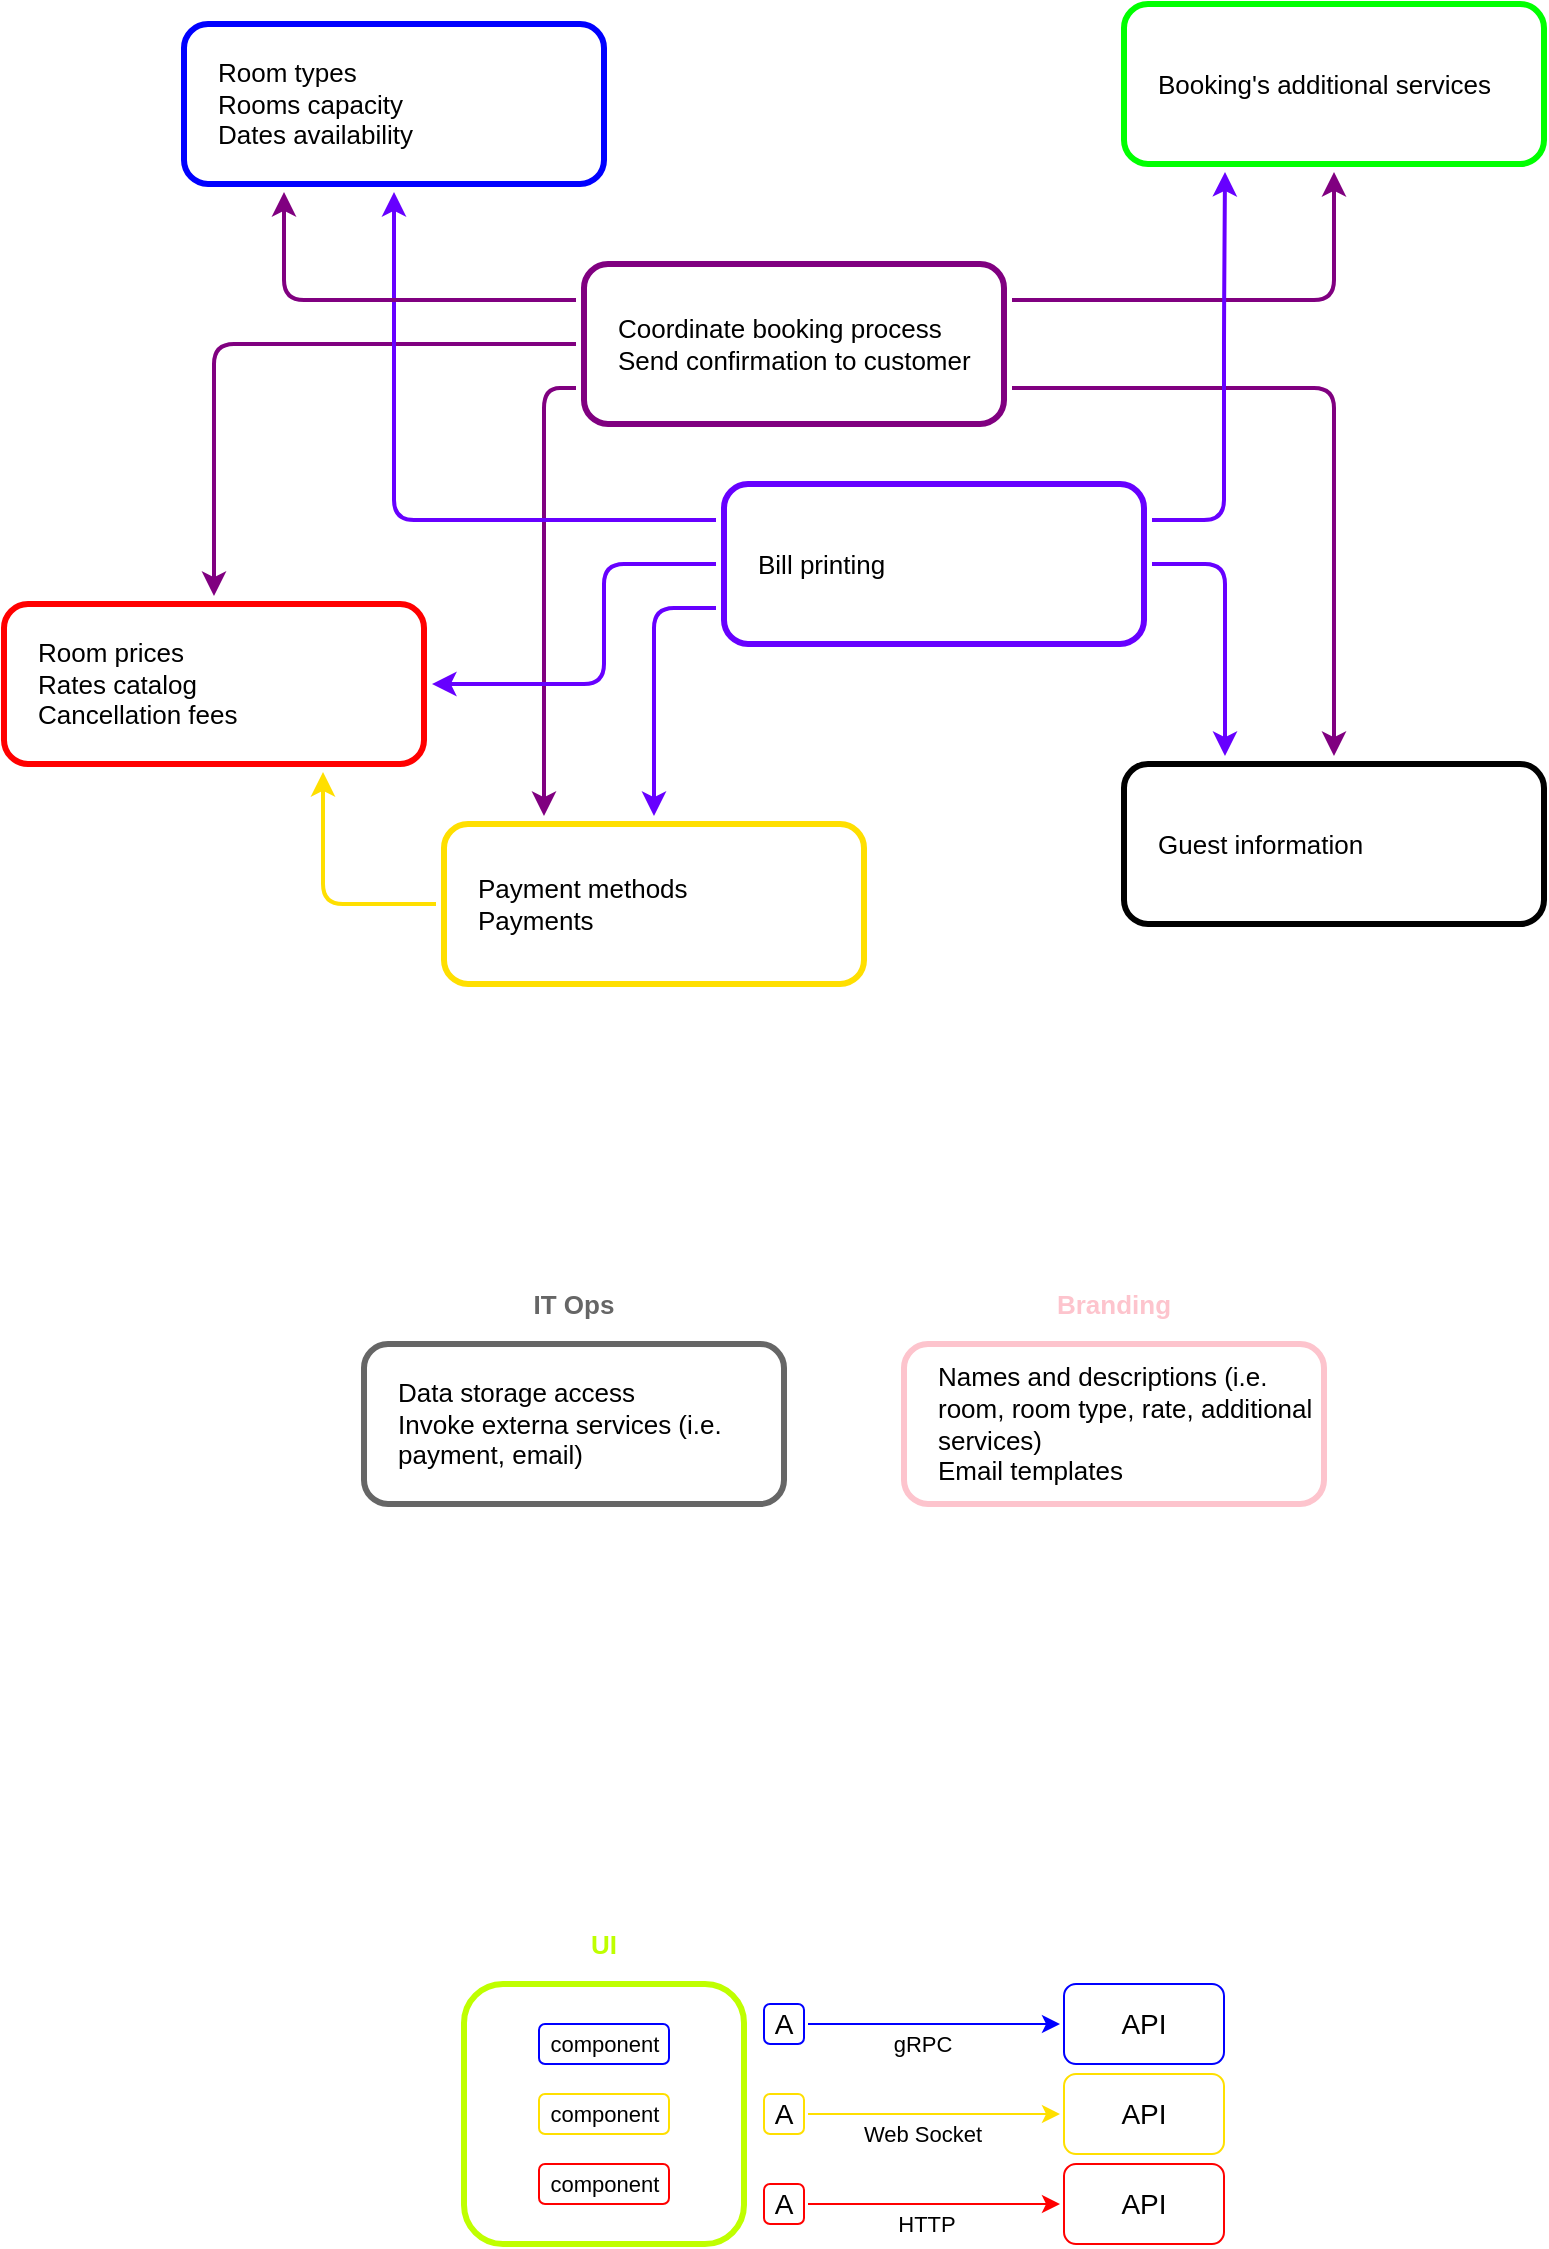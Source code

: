 <mxfile version="13.7.9" type="device"><diagram id="D5sMs5Xs-KDjQByw6ADN" name="Page-1"><mxGraphModel dx="395" dy="245" grid="1" gridSize="10" guides="1" tooltips="1" connect="1" arrows="1" fold="1" page="1" pageScale="1" pageWidth="1500" pageHeight="1500" math="0" shadow="0"><root><mxCell id="0"/><mxCell id="1" parent="0"/><mxCell id="2ofJspk67oG4tgx2JzBM-32" style="edgeStyle=orthogonalEdgeStyle;orthogonalLoop=1;jettySize=auto;html=1;exitX=1;exitY=0.25;exitDx=0;exitDy=0;strokeColor=#800080;fontSize=13;fontColor=#ffdf00;entryX=0.5;entryY=1;entryDx=0;entryDy=0;rounded=1;strokeWidth=2;" parent="1" source="2ofJspk67oG4tgx2JzBM-36" target="2ofJspk67oG4tgx2JzBM-39" edge="1"><mxGeometry relative="1" as="geometry"><mxPoint x="880" y="150" as="targetPoint"/><Array as="points"><mxPoint x="975" y="258"/></Array></mxGeometry></mxCell><mxCell id="2ofJspk67oG4tgx2JzBM-33" style="edgeStyle=orthogonalEdgeStyle;orthogonalLoop=1;jettySize=auto;html=1;entryX=0.5;entryY=0;entryDx=0;entryDy=0;fontSize=13;fontColor=#ffdf00;strokeColor=#800080;exitX=1;exitY=0.75;exitDx=0;exitDy=0;rounded=1;strokeWidth=2;" parent="1" source="2ofJspk67oG4tgx2JzBM-36" target="2ofJspk67oG4tgx2JzBM-38" edge="1"><mxGeometry relative="1" as="geometry"><mxPoint x="900" y="300" as="sourcePoint"/></mxGeometry></mxCell><mxCell id="2ofJspk67oG4tgx2JzBM-34" style="edgeStyle=orthogonalEdgeStyle;orthogonalLoop=1;jettySize=auto;html=1;exitX=0;exitY=0.5;exitDx=0;exitDy=0;fontSize=13;fontColor=#ffdf00;strokeColor=#800080;entryX=0.5;entryY=0;entryDx=0;entryDy=0;rounded=1;strokeWidth=2;" parent="1" source="2ofJspk67oG4tgx2JzBM-36" target="2ofJspk67oG4tgx2JzBM-40" edge="1"><mxGeometry relative="1" as="geometry"><mxPoint x="630" y="580" as="targetPoint"/><Array as="points"><mxPoint x="415" y="280"/></Array></mxGeometry></mxCell><mxCell id="2ofJspk67oG4tgx2JzBM-49" style="edgeStyle=orthogonalEdgeStyle;orthogonalLoop=1;jettySize=auto;html=1;exitX=0;exitY=0.75;exitDx=0;exitDy=0;entryX=0.25;entryY=0;entryDx=0;entryDy=0;fontSize=13;fontColor=#ffdf00;strokeColor=#800080;rounded=1;strokeWidth=2;" parent="1" source="2ofJspk67oG4tgx2JzBM-36" target="2ofJspk67oG4tgx2JzBM-42" edge="1"><mxGeometry relative="1" as="geometry"><Array as="points"><mxPoint x="580" y="302"/><mxPoint x="580" y="516"/></Array></mxGeometry></mxCell><mxCell id="2ofJspk67oG4tgx2JzBM-36" value="&lt;span&gt;Coordinate booking process&lt;/span&gt;&lt;br&gt;&lt;span&gt;Send confirmation to customer&lt;/span&gt;" style="rounded=1;whiteSpace=wrap;html=1;fontSize=13;labelPosition=center;verticalLabelPosition=middle;align=left;verticalAlign=middle;spacingLeft=15;strokeWidth=3;perimeterSpacing=4;strokeColor=#800080;fillColor=none;" parent="1" vertex="1"><mxGeometry x="600" y="240" width="210" height="80" as="geometry"/></mxCell><mxCell id="2ofJspk67oG4tgx2JzBM-37" value="&lt;span&gt;Room types&lt;/span&gt;&lt;br&gt;&lt;span&gt;Rooms capacity&lt;/span&gt;&lt;br&gt;&lt;span&gt;Dates availability&lt;/span&gt;" style="rounded=1;whiteSpace=wrap;fontSize=13;labelPosition=center;verticalLabelPosition=middle;align=left;verticalAlign=middle;spacingLeft=15;strokeWidth=3;spacing=2;perimeterSpacing=4;html=1;strokeColor=#0000FF;fillColor=none;" parent="1" vertex="1"><mxGeometry x="400" y="120" width="210" height="80" as="geometry"/></mxCell><mxCell id="2ofJspk67oG4tgx2JzBM-38" value="&lt;span&gt;Guest information&lt;/span&gt;" style="rounded=1;whiteSpace=wrap;html=1;fontSize=13;labelPosition=center;verticalLabelPosition=middle;align=left;verticalAlign=middle;spacingLeft=15;strokeWidth=3;perimeterSpacing=4;fillColor=none;" parent="1" vertex="1"><mxGeometry x="870" y="490" width="210" height="80" as="geometry"/></mxCell><mxCell id="2ofJspk67oG4tgx2JzBM-39" value="&lt;span&gt;Booking's additional services&lt;/span&gt;" style="rounded=1;whiteSpace=wrap;html=1;fontSize=13;labelPosition=center;verticalLabelPosition=middle;align=left;verticalAlign=middle;spacingLeft=15;strokeWidth=3;strokeColor=#00ff00;perimeterSpacing=4;fillColor=none;" parent="1" vertex="1"><mxGeometry x="870" y="110" width="210" height="80" as="geometry"/></mxCell><mxCell id="2ofJspk67oG4tgx2JzBM-40" value="&lt;span&gt;Room prices&lt;/span&gt;&lt;br&gt;&lt;span&gt;Rates catalog&lt;/span&gt;&lt;br&gt;&lt;span&gt;Cancellation fees&lt;/span&gt;" style="rounded=1;whiteSpace=wrap;html=1;fontSize=13;labelPosition=center;verticalLabelPosition=middle;align=left;verticalAlign=middle;spacingLeft=15;strokeWidth=3;strokeColor=#ff0000;perimeterSpacing=4;fillColor=none;" parent="1" vertex="1"><mxGeometry x="310" y="410" width="210" height="80" as="geometry"/></mxCell><mxCell id="2ofJspk67oG4tgx2JzBM-41" style="edgeStyle=orthogonalEdgeStyle;orthogonalLoop=1;jettySize=auto;html=1;exitX=0;exitY=0.5;exitDx=0;exitDy=0;entryX=0.75;entryY=1;entryDx=0;entryDy=0;fontSize=13;fontColor=#ffdf00;strokeColor=#FFDF00;rounded=1;strokeWidth=2;" parent="1" source="2ofJspk67oG4tgx2JzBM-42" target="2ofJspk67oG4tgx2JzBM-40" edge="1"><mxGeometry relative="1" as="geometry"/></mxCell><mxCell id="2ofJspk67oG4tgx2JzBM-42" value="&lt;span&gt;Payment methods&lt;/span&gt;&lt;br&gt;&lt;span&gt;Payments&lt;/span&gt;" style="rounded=1;whiteSpace=wrap;html=1;fontSize=13;labelPosition=center;verticalLabelPosition=middle;align=left;verticalAlign=middle;spacingLeft=15;strokeWidth=3;perimeterSpacing=4;strokeColor=#FFDF00;fillColor=none;" parent="1" vertex="1"><mxGeometry x="530" y="520" width="210" height="80" as="geometry"/></mxCell><mxCell id="2ofJspk67oG4tgx2JzBM-50" style="edgeStyle=orthogonalEdgeStyle;orthogonalLoop=1;jettySize=auto;html=1;exitX=0;exitY=0.75;exitDx=0;exitDy=0;entryX=0.5;entryY=0;entryDx=0;entryDy=0;fontSize=13;fontColor=#ffdf00;rounded=1;strokeColor=#6700FF;strokeWidth=2;" parent="1" source="2ofJspk67oG4tgx2JzBM-44" target="2ofJspk67oG4tgx2JzBM-42" edge="1"><mxGeometry relative="1" as="geometry"><Array as="points"><mxPoint x="635" y="412"/></Array></mxGeometry></mxCell><mxCell id="2ofJspk67oG4tgx2JzBM-52" style="edgeStyle=orthogonalEdgeStyle;orthogonalLoop=1;jettySize=auto;html=1;exitX=0;exitY=0.5;exitDx=0;exitDy=0;entryX=1;entryY=0.5;entryDx=0;entryDy=0;fontSize=13;fontColor=#ffdf00;strokeColor=#6700FF;rounded=1;strokeWidth=2;" parent="1" source="2ofJspk67oG4tgx2JzBM-44" target="2ofJspk67oG4tgx2JzBM-40" edge="1"><mxGeometry relative="1" as="geometry"><Array as="points"><mxPoint x="610" y="390"/><mxPoint x="610" y="450"/></Array></mxGeometry></mxCell><mxCell id="2ofJspk67oG4tgx2JzBM-53" style="edgeStyle=orthogonalEdgeStyle;orthogonalLoop=1;jettySize=auto;html=1;exitX=1;exitY=0.25;exitDx=0;exitDy=0;entryX=0.25;entryY=1;entryDx=0;entryDy=0;strokeColor=#6700FF;fontSize=13;fontColor=#ffdf00;rounded=1;strokeWidth=2;" parent="1" source="2ofJspk67oG4tgx2JzBM-44" target="2ofJspk67oG4tgx2JzBM-39" edge="1"><mxGeometry relative="1" as="geometry"><Array as="points"><mxPoint x="920" y="368"/><mxPoint x="920" y="270"/></Array></mxGeometry></mxCell><mxCell id="2ofJspk67oG4tgx2JzBM-55" style="edgeStyle=orthogonalEdgeStyle;rounded=1;orthogonalLoop=1;jettySize=auto;html=1;exitX=0;exitY=0.25;exitDx=0;exitDy=0;strokeColor=#6700FF;fontSize=13;fontColor=#ffdf00;entryX=0.5;entryY=1;entryDx=0;entryDy=0;strokeWidth=2;" parent="1" source="2ofJspk67oG4tgx2JzBM-44" target="2ofJspk67oG4tgx2JzBM-37" edge="1"><mxGeometry relative="1" as="geometry"><mxPoint x="530" y="220" as="targetPoint"/></mxGeometry></mxCell><mxCell id="2ofJspk67oG4tgx2JzBM-44" value="&lt;span&gt;Bill printing&lt;/span&gt;" style="rounded=1;whiteSpace=wrap;html=1;fontSize=13;labelPosition=center;verticalLabelPosition=middle;align=left;verticalAlign=middle;spacingLeft=15;strokeWidth=3;perimeterSpacing=4;strokeColor=#6700FF;fillColor=none;" parent="1" vertex="1"><mxGeometry x="670" y="350" width="210" height="80" as="geometry"/></mxCell><mxCell id="2ofJspk67oG4tgx2JzBM-45" value="" style="endArrow=classic;html=1;fontSize=13;fontColor=#ffdf00;edgeStyle=orthogonalEdgeStyle;exitX=0;exitY=0.25;exitDx=0;exitDy=0;strokeColor=#800080;rounded=1;entryX=0.25;entryY=1;entryDx=0;entryDy=0;strokeWidth=2;" parent="1" source="2ofJspk67oG4tgx2JzBM-36" target="2ofJspk67oG4tgx2JzBM-37" edge="1"><mxGeometry width="50" height="50" relative="1" as="geometry"><mxPoint x="710" y="340" as="sourcePoint"/><mxPoint x="460" y="230" as="targetPoint"/><Array as="points"><mxPoint x="450" y="258"/><mxPoint x="450" y="204"/></Array></mxGeometry></mxCell><mxCell id="2ofJspk67oG4tgx2JzBM-47" style="edgeStyle=orthogonalEdgeStyle;orthogonalLoop=1;jettySize=auto;html=1;entryX=0.25;entryY=0;entryDx=0;entryDy=0;fontSize=13;fontColor=#ffdf00;exitX=1;exitY=0.5;exitDx=0;exitDy=0;strokeColor=#6700FF;rounded=1;strokeWidth=2;" parent="1" source="2ofJspk67oG4tgx2JzBM-44" target="2ofJspk67oG4tgx2JzBM-38" edge="1"><mxGeometry relative="1" as="geometry"><mxPoint x="824.0" y="312" as="sourcePoint"/><mxPoint x="985" y="496" as="targetPoint"/><Array as="points"><mxPoint x="921" y="390"/></Array></mxGeometry></mxCell><mxCell id="2ofJspk67oG4tgx2JzBM-56" value="&lt;span&gt;Data storage access&lt;/span&gt;&lt;br&gt;&lt;span&gt;Invoke externa services (i.e. payment, email)&lt;/span&gt;" style="rounded=1;whiteSpace=wrap;html=1;fontSize=13;labelPosition=center;verticalLabelPosition=middle;align=left;verticalAlign=middle;spacingLeft=15;strokeWidth=3;perimeterSpacing=4;strokeColor=#666666;fillColor=none;" parent="1" vertex="1"><mxGeometry x="490" y="780" width="210" height="80" as="geometry"/></mxCell><mxCell id="2ofJspk67oG4tgx2JzBM-57" value="IT Ops" style="text;html=1;strokeColor=none;fillColor=none;align=center;verticalAlign=middle;whiteSpace=wrap;rounded=0;fontSize=13;fontStyle=1;fontColor=#666666;" parent="1" vertex="1"><mxGeometry x="560" y="750" width="70" height="20" as="geometry"/></mxCell><mxCell id="2ofJspk67oG4tgx2JzBM-58" value="Names and descriptions (i.e. room, room type, rate, additional services)&lt;br&gt;Email templates" style="rounded=1;whiteSpace=wrap;html=1;fontSize=13;labelPosition=center;verticalLabelPosition=middle;align=left;verticalAlign=middle;spacingLeft=15;strokeWidth=3;perimeterSpacing=4;strokeColor=#FDC4CD;fillColor=none;" parent="1" vertex="1"><mxGeometry x="760" y="780" width="210" height="80" as="geometry"/></mxCell><mxCell id="2ofJspk67oG4tgx2JzBM-59" value="Branding" style="text;html=1;strokeColor=none;fillColor=none;align=center;verticalAlign=middle;whiteSpace=wrap;rounded=0;fontSize=13;fontStyle=1;fontColor=#FDC4CD;" parent="1" vertex="1"><mxGeometry x="830" y="750" width="70" height="20" as="geometry"/></mxCell><mxCell id="2ofJspk67oG4tgx2JzBM-61" value="" style="rounded=1;whiteSpace=wrap;html=1;fontSize=20;labelPosition=center;verticalLabelPosition=middle;align=center;verticalAlign=middle;spacingLeft=0;strokeWidth=3;perimeterSpacing=4;strokeColor=#BFFF00;fillColor=none;" parent="1" vertex="1"><mxGeometry x="540" y="1100" width="140" height="130" as="geometry"/></mxCell><mxCell id="2ofJspk67oG4tgx2JzBM-71" style="edgeStyle=orthogonalEdgeStyle;rounded=1;orthogonalLoop=1;jettySize=auto;html=1;entryX=0;entryY=0.5;entryDx=0;entryDy=0;strokeWidth=1;fontSize=14;fontColor=#000000;strokeColor=#0000FF;" parent="1" source="2ofJspk67oG4tgx2JzBM-62" target="2ofJspk67oG4tgx2JzBM-64" edge="1"><mxGeometry relative="1" as="geometry"/></mxCell><mxCell id="2ofJspk67oG4tgx2JzBM-72" value="gRPC" style="edgeLabel;html=1;align=center;verticalAlign=middle;resizable=0;points=[];fontSize=11;fontColor=#000000;spacingRight=2;labelBackgroundColor=none;" parent="2ofJspk67oG4tgx2JzBM-71" vertex="1" connectable="0"><mxGeometry x="-0.251" relative="1" as="geometry"><mxPoint x="10.79" y="10" as="offset"/></mxGeometry></mxCell><mxCell id="2ofJspk67oG4tgx2JzBM-62" value="A" style="rounded=1;whiteSpace=wrap;html=1;strokeWidth=1;fillColor=none;fontSize=14;align=center;strokeColor=#0000FF;perimeterSpacing=2;" parent="1" vertex="1"><mxGeometry x="690" y="1110" width="20" height="20" as="geometry"/></mxCell><mxCell id="2ofJspk67oG4tgx2JzBM-64" value="&lt;font color=&quot;#000000&quot;&gt;API&lt;/font&gt;" style="rounded=1;whiteSpace=wrap;html=1;strokeWidth=1;fillColor=none;fontSize=14;fontColor=#666666;align=center;strokeColor=#0000FF;perimeterSpacing=2;" parent="1" vertex="1"><mxGeometry x="840" y="1100" width="80" height="40" as="geometry"/></mxCell><mxCell id="2ofJspk67oG4tgx2JzBM-70" style="edgeStyle=orthogonalEdgeStyle;rounded=1;orthogonalLoop=1;jettySize=auto;html=1;exitX=1;exitY=0.5;exitDx=0;exitDy=0;strokeWidth=1;fontSize=14;fontColor=#000000;strokeColor=#FFDF00;entryX=0;entryY=0.5;entryDx=0;entryDy=0;" parent="1" source="2ofJspk67oG4tgx2JzBM-65" target="2ofJspk67oG4tgx2JzBM-66" edge="1"><mxGeometry relative="1" as="geometry"><mxPoint x="830" y="1165" as="targetPoint"/></mxGeometry></mxCell><mxCell id="2ofJspk67oG4tgx2JzBM-73" value="Web Socket" style="edgeLabel;html=1;align=center;verticalAlign=middle;resizable=0;points=[];fontSize=11;fontColor=#000000;labelBackgroundColor=none;" parent="2ofJspk67oG4tgx2JzBM-70" vertex="1" connectable="0"><mxGeometry x="-0.103" y="1" relative="1" as="geometry"><mxPoint y="11" as="offset"/></mxGeometry></mxCell><mxCell id="2ofJspk67oG4tgx2JzBM-65" value="A" style="rounded=1;whiteSpace=wrap;html=1;strokeWidth=1;fillColor=none;fontSize=14;align=center;strokeColor=#FFDF00;perimeterSpacing=2;" parent="1" vertex="1"><mxGeometry x="690" y="1155" width="20" height="20" as="geometry"/></mxCell><mxCell id="2ofJspk67oG4tgx2JzBM-66" value="&lt;font style=&quot;font-size: 14px;&quot;&gt;API&lt;/font&gt;" style="rounded=1;whiteSpace=wrap;html=1;strokeWidth=1;fillColor=none;fontSize=14;align=center;strokeColor=#FFDF00;perimeterSpacing=2;" parent="1" vertex="1"><mxGeometry x="840" y="1145" width="80" height="40" as="geometry"/></mxCell><mxCell id="2ofJspk67oG4tgx2JzBM-69" style="edgeStyle=orthogonalEdgeStyle;rounded=1;orthogonalLoop=1;jettySize=auto;html=1;exitX=1;exitY=0.5;exitDx=0;exitDy=0;entryX=0;entryY=0.5;entryDx=0;entryDy=0;strokeWidth=1;fontSize=14;fontColor=#000000;strokeColor=#FF0000;" parent="1" source="2ofJspk67oG4tgx2JzBM-67" target="2ofJspk67oG4tgx2JzBM-68" edge="1"><mxGeometry relative="1" as="geometry"/></mxCell><mxCell id="2ofJspk67oG4tgx2JzBM-74" value="HTTP" style="edgeLabel;html=1;align=center;verticalAlign=middle;resizable=0;points=[];fontSize=11;fontColor=#000000;labelBackgroundColor=none;" parent="2ofJspk67oG4tgx2JzBM-69" vertex="1" connectable="0"><mxGeometry x="-0.152" y="-1" relative="1" as="geometry"><mxPoint x="4.8" y="9" as="offset"/></mxGeometry></mxCell><mxCell id="2ofJspk67oG4tgx2JzBM-67" value="A" style="rounded=1;whiteSpace=wrap;html=1;strokeWidth=1;fillColor=none;fontSize=14;align=center;perimeterSpacing=2;strokeColor=#FF0000;" parent="1" vertex="1"><mxGeometry x="690" y="1200" width="20" height="20" as="geometry"/></mxCell><mxCell id="2ofJspk67oG4tgx2JzBM-68" value="API" style="rounded=1;whiteSpace=wrap;html=1;strokeWidth=1;fillColor=none;fontSize=14;align=center;strokeColor=#FF0000;perimeterSpacing=2;" parent="1" vertex="1"><mxGeometry x="840" y="1190" width="80" height="40" as="geometry"/></mxCell><mxCell id="ysCpTpssWE2meB2fjzwq-1" value="component" style="rounded=1;whiteSpace=wrap;html=1;strokeWidth=1;fillColor=none;fontSize=11;align=center;strokeColor=#0000FF;perimeterSpacing=2;" vertex="1" parent="1"><mxGeometry x="577.5" y="1120" width="65" height="20" as="geometry"/></mxCell><mxCell id="ysCpTpssWE2meB2fjzwq-3" value="UI" style="text;html=1;strokeColor=none;fillColor=none;align=center;verticalAlign=middle;whiteSpace=wrap;rounded=0;fontSize=13;fontStyle=1;fontColor=#BFFF00;" vertex="1" parent="1"><mxGeometry x="575" y="1070" width="70" height="20" as="geometry"/></mxCell><mxCell id="ysCpTpssWE2meB2fjzwq-6" value="component" style="rounded=1;whiteSpace=wrap;html=1;strokeWidth=1;fillColor=none;fontSize=11;align=center;perimeterSpacing=2;strokeColor=#FFDF00;" vertex="1" parent="1"><mxGeometry x="577.5" y="1155" width="65" height="20" as="geometry"/></mxCell><mxCell id="ysCpTpssWE2meB2fjzwq-7" value="component" style="rounded=1;whiteSpace=wrap;html=1;strokeWidth=1;fillColor=none;fontSize=11;align=center;perimeterSpacing=2;strokeColor=#FF0000;" vertex="1" parent="1"><mxGeometry x="577.5" y="1190" width="65" height="20" as="geometry"/></mxCell></root></mxGraphModel></diagram></mxfile>